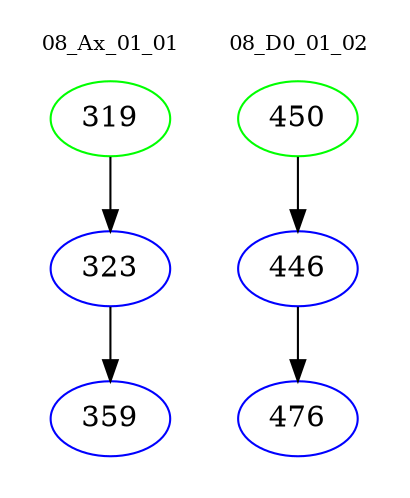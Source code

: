 digraph{
subgraph cluster_0 {
color = white
label = "08_Ax_01_01";
fontsize=10;
T0_319 [label="319", color="green"]
T0_319 -> T0_323 [color="black"]
T0_323 [label="323", color="blue"]
T0_323 -> T0_359 [color="black"]
T0_359 [label="359", color="blue"]
}
subgraph cluster_1 {
color = white
label = "08_D0_01_02";
fontsize=10;
T1_450 [label="450", color="green"]
T1_450 -> T1_446 [color="black"]
T1_446 [label="446", color="blue"]
T1_446 -> T1_476 [color="black"]
T1_476 [label="476", color="blue"]
}
}

